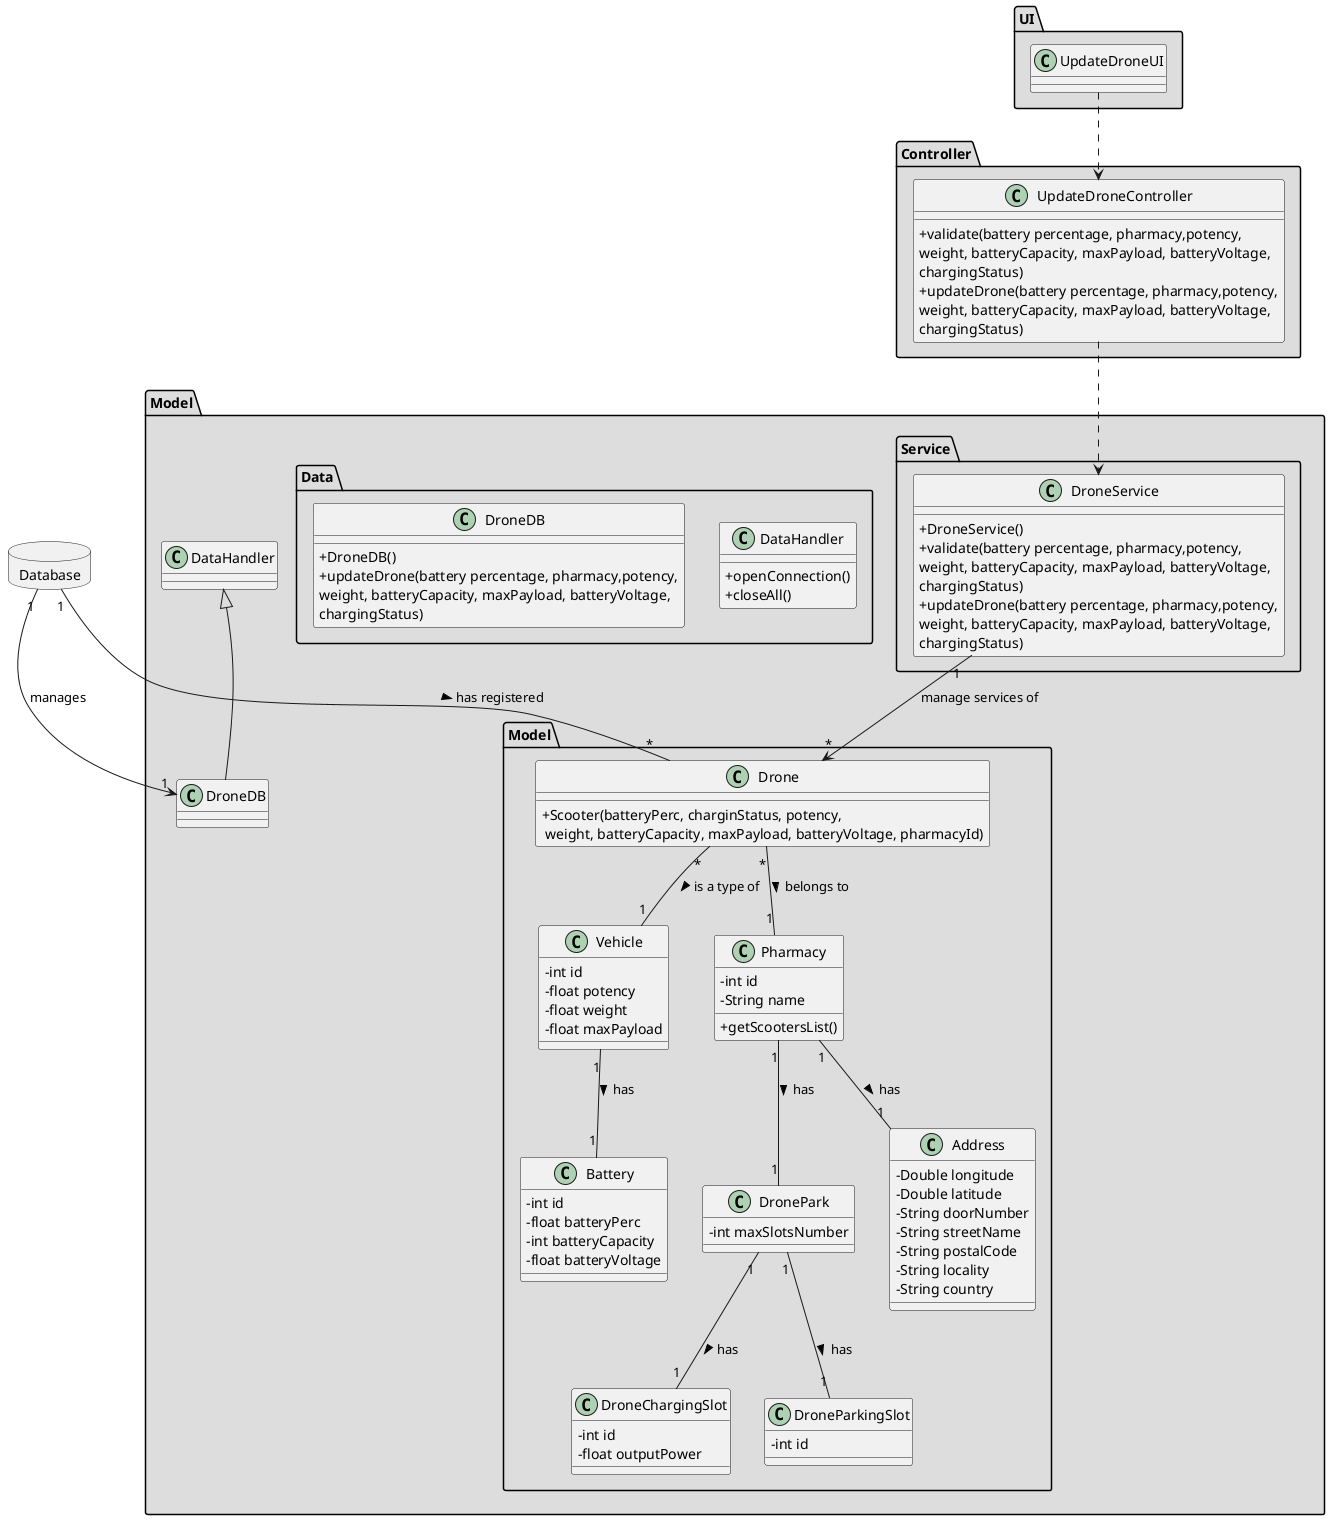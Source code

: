 @startuml
skinparam classAttributeIconSize 0

database Database {
}

package "UI" #DDDDDD {
class UpdateDroneUI{
}
}

package "Controller" #DDDDDD {
class UpdateDroneController{
+validate(battery percentage, pharmacy,potency,\nweight, batteryCapacity, maxPayload, batteryVoltage, \nchargingStatus)
+updateDrone(battery percentage, pharmacy,potency,\nweight, batteryCapacity, maxPayload, batteryVoltage, \nchargingStatus)
}
}


package "Model" #DDDDDD {
 package "Service" #DDDDDD {

  class DroneService{
      +DroneService()
+validate(battery percentage, pharmacy,potency,\nweight, batteryCapacity, maxPayload, batteryVoltage, \nchargingStatus)
+updateDrone(battery percentage, pharmacy,potency,\nweight, batteryCapacity, maxPayload, batteryVoltage, \nchargingStatus)
   }
}

package "Model" #DDDDDD {
class DronePark{
-   int maxSlotsNumber
}

class DroneChargingSlot{
-   int id
-   float outputPower
}

class DroneParkingSlot{
-   int id
}

class Drone{
+Scooter(batteryPerc, charginStatus, potency,\n weight, batteryCapacity, maxPayload, batteryVoltage, pharmacyId)

}

class Vehicle{
  -int id
  -float potency
  -float weight
  -float maxPayload
}

class Battery{
  -int id
  -float batteryPerc
  -int batteryCapacity
  -float batteryVoltage
}

class Address{
  -Double longitude
  -Double latitude
  -String doorNumber
  -String streetName
  -String postalCode
  -String locality
  -String country
}

class Pharmacy {
  -int id
  -String name
  +getScootersList()
}
}


package "Data" #DDDDDD {
class DataHandler{
    +openConnection()
    +closeAll()
}

 class DroneDB{
     +DroneDB()
+updateDrone(battery percentage, pharmacy,potency,\nweight, batteryCapacity, maxPayload, batteryVoltage, \nchargingStatus)
  }
}

class DroneDB extends DataHandler

UpdateDroneUI ..> UpdateDroneController
UpdateDroneController ..> DroneService
Database "1" --> "1" DroneDB : manages
DroneService "1" --> "*" Drone : manage services of

Database "1" -- "*" Drone : has registered >

Vehicle "1" -- "1" Battery : has >
Drone "*" -- "1" Vehicle : is a type of >
Drone "*" -- "1" Pharmacy : belongs to >
Pharmacy "1" -- "1" Address : has >
Pharmacy "1" -- "1" DronePark : has >
DronePark "1" -- "1" DroneChargingSlot : has >
DronePark "1" -- "1" DroneParkingSlot : has >

@enduml